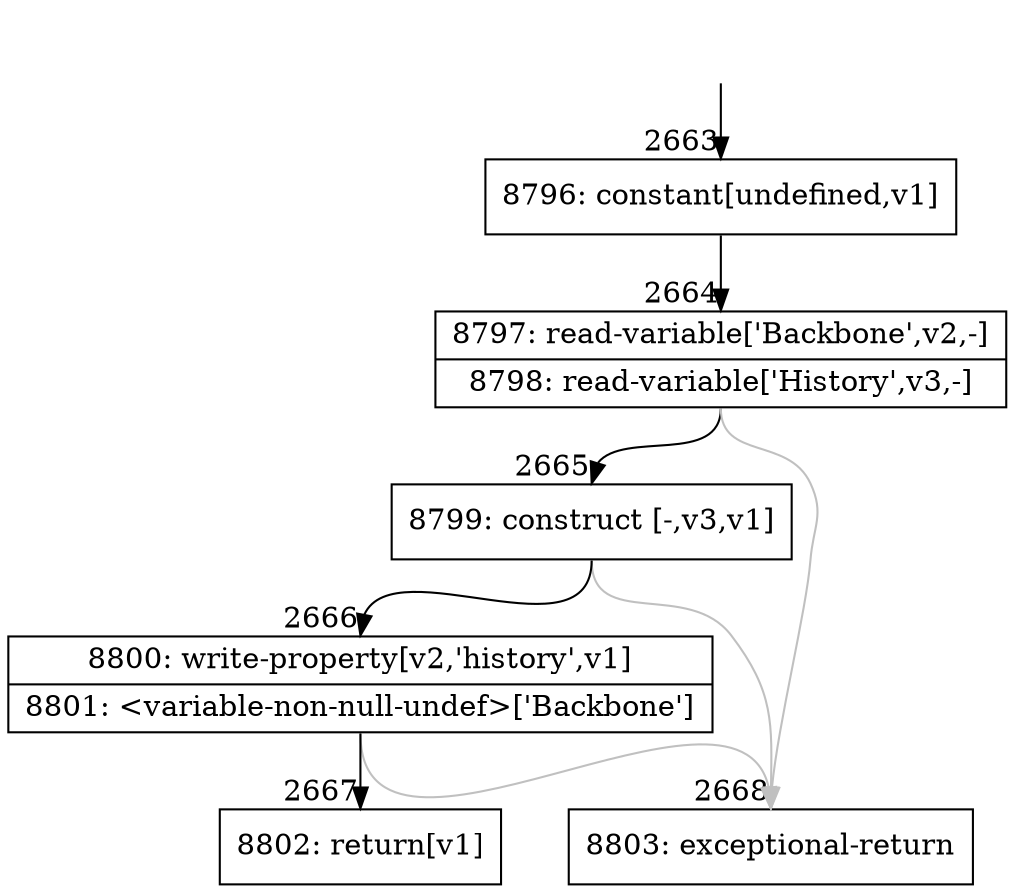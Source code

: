 digraph {
rankdir="TD"
BB_entry212[shape=none,label=""];
BB_entry212 -> BB2663 [tailport=s, headport=n, headlabel="    2663"]
BB2663 [shape=record label="{8796: constant[undefined,v1]}" ] 
BB2663 -> BB2664 [tailport=s, headport=n, headlabel="      2664"]
BB2664 [shape=record label="{8797: read-variable['Backbone',v2,-]|8798: read-variable['History',v3,-]}" ] 
BB2664 -> BB2665 [tailport=s, headport=n, headlabel="      2665"]
BB2664 -> BB2668 [tailport=s, headport=n, color=gray, headlabel="      2668"]
BB2665 [shape=record label="{8799: construct [-,v3,v1]}" ] 
BB2665 -> BB2666 [tailport=s, headport=n, headlabel="      2666"]
BB2665 -> BB2668 [tailport=s, headport=n, color=gray]
BB2666 [shape=record label="{8800: write-property[v2,'history',v1]|8801: \<variable-non-null-undef\>['Backbone']}" ] 
BB2666 -> BB2667 [tailport=s, headport=n, headlabel="      2667"]
BB2666 -> BB2668 [tailport=s, headport=n, color=gray]
BB2667 [shape=record label="{8802: return[v1]}" ] 
BB2668 [shape=record label="{8803: exceptional-return}" ] 
//#$~ 2354
}
